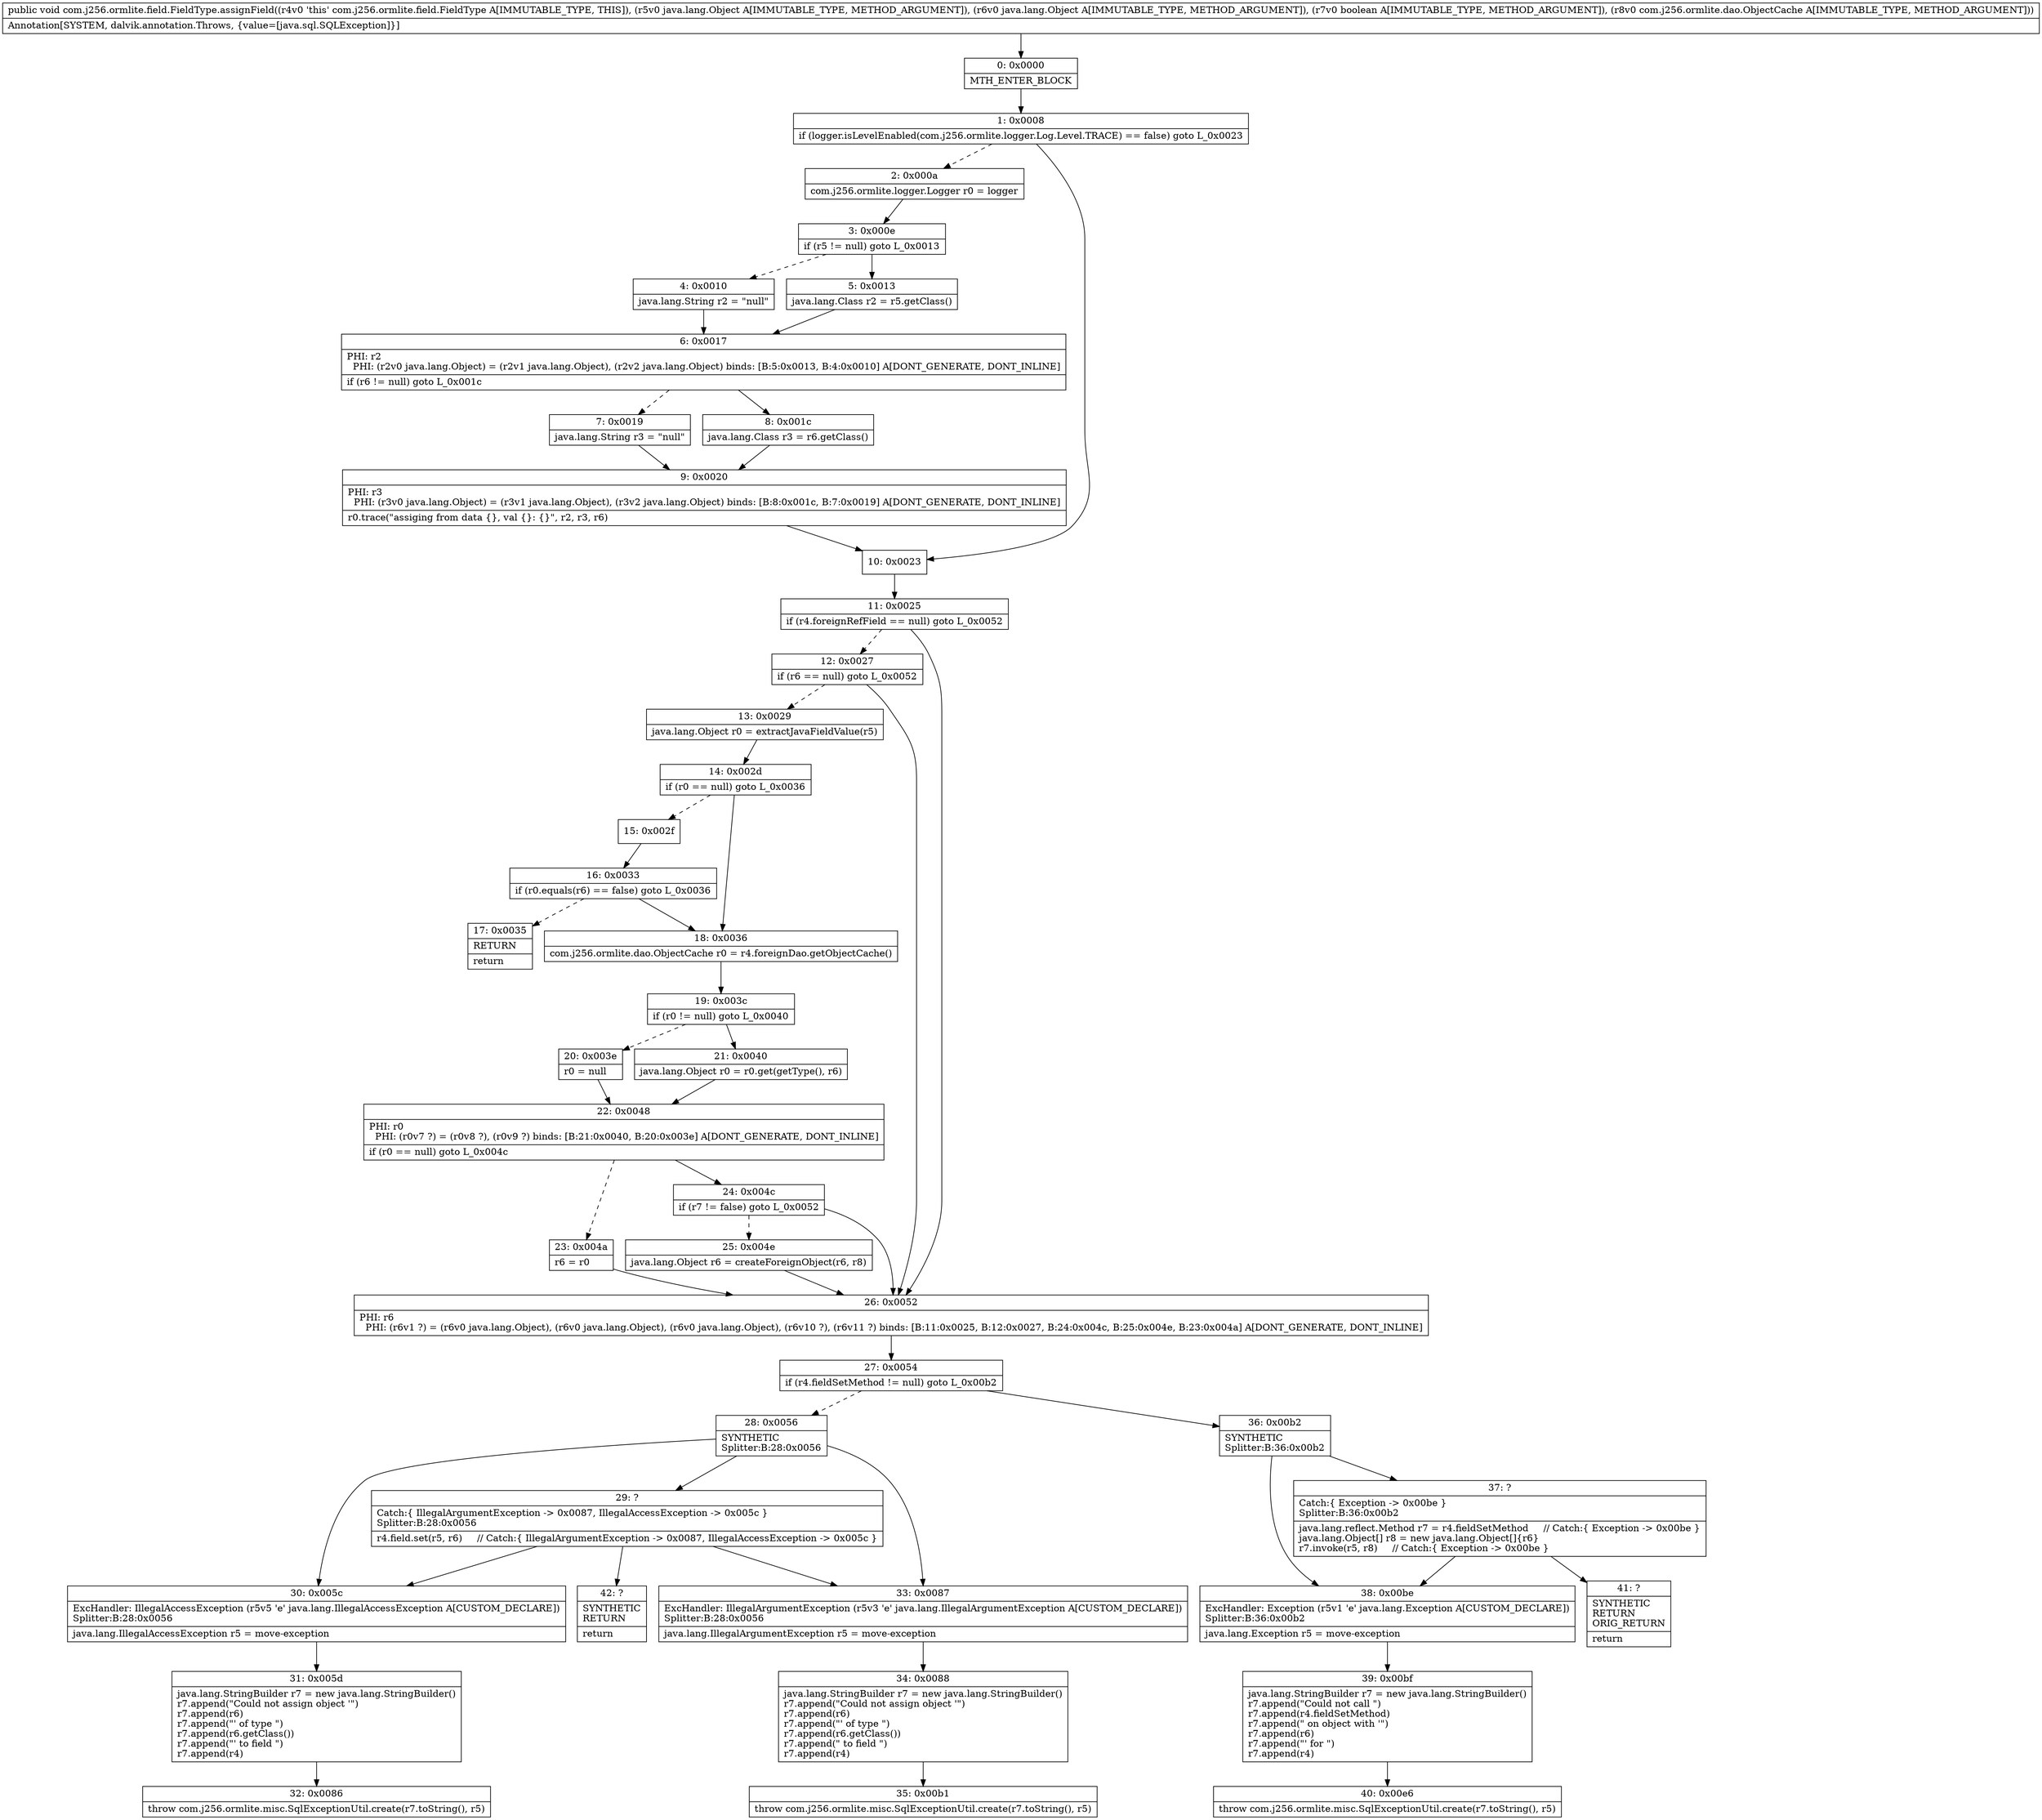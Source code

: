 digraph "CFG forcom.j256.ormlite.field.FieldType.assignField(Ljava\/lang\/Object;Ljava\/lang\/Object;ZLcom\/j256\/ormlite\/dao\/ObjectCache;)V" {
Node_0 [shape=record,label="{0\:\ 0x0000|MTH_ENTER_BLOCK\l}"];
Node_1 [shape=record,label="{1\:\ 0x0008|if (logger.isLevelEnabled(com.j256.ormlite.logger.Log.Level.TRACE) == false) goto L_0x0023\l}"];
Node_2 [shape=record,label="{2\:\ 0x000a|com.j256.ormlite.logger.Logger r0 = logger\l}"];
Node_3 [shape=record,label="{3\:\ 0x000e|if (r5 != null) goto L_0x0013\l}"];
Node_4 [shape=record,label="{4\:\ 0x0010|java.lang.String r2 = \"null\"\l}"];
Node_5 [shape=record,label="{5\:\ 0x0013|java.lang.Class r2 = r5.getClass()\l}"];
Node_6 [shape=record,label="{6\:\ 0x0017|PHI: r2 \l  PHI: (r2v0 java.lang.Object) = (r2v1 java.lang.Object), (r2v2 java.lang.Object) binds: [B:5:0x0013, B:4:0x0010] A[DONT_GENERATE, DONT_INLINE]\l|if (r6 != null) goto L_0x001c\l}"];
Node_7 [shape=record,label="{7\:\ 0x0019|java.lang.String r3 = \"null\"\l}"];
Node_8 [shape=record,label="{8\:\ 0x001c|java.lang.Class r3 = r6.getClass()\l}"];
Node_9 [shape=record,label="{9\:\ 0x0020|PHI: r3 \l  PHI: (r3v0 java.lang.Object) = (r3v1 java.lang.Object), (r3v2 java.lang.Object) binds: [B:8:0x001c, B:7:0x0019] A[DONT_GENERATE, DONT_INLINE]\l|r0.trace(\"assiging from data \{\}, val \{\}: \{\}\", r2, r3, r6)\l}"];
Node_10 [shape=record,label="{10\:\ 0x0023}"];
Node_11 [shape=record,label="{11\:\ 0x0025|if (r4.foreignRefField == null) goto L_0x0052\l}"];
Node_12 [shape=record,label="{12\:\ 0x0027|if (r6 == null) goto L_0x0052\l}"];
Node_13 [shape=record,label="{13\:\ 0x0029|java.lang.Object r0 = extractJavaFieldValue(r5)\l}"];
Node_14 [shape=record,label="{14\:\ 0x002d|if (r0 == null) goto L_0x0036\l}"];
Node_15 [shape=record,label="{15\:\ 0x002f}"];
Node_16 [shape=record,label="{16\:\ 0x0033|if (r0.equals(r6) == false) goto L_0x0036\l}"];
Node_17 [shape=record,label="{17\:\ 0x0035|RETURN\l|return\l}"];
Node_18 [shape=record,label="{18\:\ 0x0036|com.j256.ormlite.dao.ObjectCache r0 = r4.foreignDao.getObjectCache()\l}"];
Node_19 [shape=record,label="{19\:\ 0x003c|if (r0 != null) goto L_0x0040\l}"];
Node_20 [shape=record,label="{20\:\ 0x003e|r0 = null\l}"];
Node_21 [shape=record,label="{21\:\ 0x0040|java.lang.Object r0 = r0.get(getType(), r6)\l}"];
Node_22 [shape=record,label="{22\:\ 0x0048|PHI: r0 \l  PHI: (r0v7 ?) = (r0v8 ?), (r0v9 ?) binds: [B:21:0x0040, B:20:0x003e] A[DONT_GENERATE, DONT_INLINE]\l|if (r0 == null) goto L_0x004c\l}"];
Node_23 [shape=record,label="{23\:\ 0x004a|r6 = r0\l}"];
Node_24 [shape=record,label="{24\:\ 0x004c|if (r7 != false) goto L_0x0052\l}"];
Node_25 [shape=record,label="{25\:\ 0x004e|java.lang.Object r6 = createForeignObject(r6, r8)\l}"];
Node_26 [shape=record,label="{26\:\ 0x0052|PHI: r6 \l  PHI: (r6v1 ?) = (r6v0 java.lang.Object), (r6v0 java.lang.Object), (r6v0 java.lang.Object), (r6v10 ?), (r6v11 ?) binds: [B:11:0x0025, B:12:0x0027, B:24:0x004c, B:25:0x004e, B:23:0x004a] A[DONT_GENERATE, DONT_INLINE]\l}"];
Node_27 [shape=record,label="{27\:\ 0x0054|if (r4.fieldSetMethod != null) goto L_0x00b2\l}"];
Node_28 [shape=record,label="{28\:\ 0x0056|SYNTHETIC\lSplitter:B:28:0x0056\l}"];
Node_29 [shape=record,label="{29\:\ ?|Catch:\{ IllegalArgumentException \-\> 0x0087, IllegalAccessException \-\> 0x005c \}\lSplitter:B:28:0x0056\l|r4.field.set(r5, r6)     \/\/ Catch:\{ IllegalArgumentException \-\> 0x0087, IllegalAccessException \-\> 0x005c \}\l}"];
Node_30 [shape=record,label="{30\:\ 0x005c|ExcHandler: IllegalAccessException (r5v5 'e' java.lang.IllegalAccessException A[CUSTOM_DECLARE])\lSplitter:B:28:0x0056\l|java.lang.IllegalAccessException r5 = move\-exception\l}"];
Node_31 [shape=record,label="{31\:\ 0x005d|java.lang.StringBuilder r7 = new java.lang.StringBuilder()\lr7.append(\"Could not assign object '\")\lr7.append(r6)\lr7.append(\"' of type \")\lr7.append(r6.getClass())\lr7.append(\"' to field \")\lr7.append(r4)\l}"];
Node_32 [shape=record,label="{32\:\ 0x0086|throw com.j256.ormlite.misc.SqlExceptionUtil.create(r7.toString(), r5)\l}"];
Node_33 [shape=record,label="{33\:\ 0x0087|ExcHandler: IllegalArgumentException (r5v3 'e' java.lang.IllegalArgumentException A[CUSTOM_DECLARE])\lSplitter:B:28:0x0056\l|java.lang.IllegalArgumentException r5 = move\-exception\l}"];
Node_34 [shape=record,label="{34\:\ 0x0088|java.lang.StringBuilder r7 = new java.lang.StringBuilder()\lr7.append(\"Could not assign object '\")\lr7.append(r6)\lr7.append(\"' of type \")\lr7.append(r6.getClass())\lr7.append(\" to field \")\lr7.append(r4)\l}"];
Node_35 [shape=record,label="{35\:\ 0x00b1|throw com.j256.ormlite.misc.SqlExceptionUtil.create(r7.toString(), r5)\l}"];
Node_36 [shape=record,label="{36\:\ 0x00b2|SYNTHETIC\lSplitter:B:36:0x00b2\l}"];
Node_37 [shape=record,label="{37\:\ ?|Catch:\{ Exception \-\> 0x00be \}\lSplitter:B:36:0x00b2\l|java.lang.reflect.Method r7 = r4.fieldSetMethod     \/\/ Catch:\{ Exception \-\> 0x00be \}\ljava.lang.Object[] r8 = new java.lang.Object[]\{r6\}\lr7.invoke(r5, r8)     \/\/ Catch:\{ Exception \-\> 0x00be \}\l}"];
Node_38 [shape=record,label="{38\:\ 0x00be|ExcHandler: Exception (r5v1 'e' java.lang.Exception A[CUSTOM_DECLARE])\lSplitter:B:36:0x00b2\l|java.lang.Exception r5 = move\-exception\l}"];
Node_39 [shape=record,label="{39\:\ 0x00bf|java.lang.StringBuilder r7 = new java.lang.StringBuilder()\lr7.append(\"Could not call \")\lr7.append(r4.fieldSetMethod)\lr7.append(\" on object with '\")\lr7.append(r6)\lr7.append(\"' for \")\lr7.append(r4)\l}"];
Node_40 [shape=record,label="{40\:\ 0x00e6|throw com.j256.ormlite.misc.SqlExceptionUtil.create(r7.toString(), r5)\l}"];
Node_41 [shape=record,label="{41\:\ ?|SYNTHETIC\lRETURN\lORIG_RETURN\l|return\l}"];
Node_42 [shape=record,label="{42\:\ ?|SYNTHETIC\lRETURN\l|return\l}"];
MethodNode[shape=record,label="{public void com.j256.ormlite.field.FieldType.assignField((r4v0 'this' com.j256.ormlite.field.FieldType A[IMMUTABLE_TYPE, THIS]), (r5v0 java.lang.Object A[IMMUTABLE_TYPE, METHOD_ARGUMENT]), (r6v0 java.lang.Object A[IMMUTABLE_TYPE, METHOD_ARGUMENT]), (r7v0 boolean A[IMMUTABLE_TYPE, METHOD_ARGUMENT]), (r8v0 com.j256.ormlite.dao.ObjectCache A[IMMUTABLE_TYPE, METHOD_ARGUMENT]))  | Annotation[SYSTEM, dalvik.annotation.Throws, \{value=[java.sql.SQLException]\}]\l}"];
MethodNode -> Node_0;
Node_0 -> Node_1;
Node_1 -> Node_2[style=dashed];
Node_1 -> Node_10;
Node_2 -> Node_3;
Node_3 -> Node_4[style=dashed];
Node_3 -> Node_5;
Node_4 -> Node_6;
Node_5 -> Node_6;
Node_6 -> Node_7[style=dashed];
Node_6 -> Node_8;
Node_7 -> Node_9;
Node_8 -> Node_9;
Node_9 -> Node_10;
Node_10 -> Node_11;
Node_11 -> Node_12[style=dashed];
Node_11 -> Node_26;
Node_12 -> Node_13[style=dashed];
Node_12 -> Node_26;
Node_13 -> Node_14;
Node_14 -> Node_15[style=dashed];
Node_14 -> Node_18;
Node_15 -> Node_16;
Node_16 -> Node_17[style=dashed];
Node_16 -> Node_18;
Node_18 -> Node_19;
Node_19 -> Node_20[style=dashed];
Node_19 -> Node_21;
Node_20 -> Node_22;
Node_21 -> Node_22;
Node_22 -> Node_23[style=dashed];
Node_22 -> Node_24;
Node_23 -> Node_26;
Node_24 -> Node_25[style=dashed];
Node_24 -> Node_26;
Node_25 -> Node_26;
Node_26 -> Node_27;
Node_27 -> Node_28[style=dashed];
Node_27 -> Node_36;
Node_28 -> Node_29;
Node_28 -> Node_33;
Node_28 -> Node_30;
Node_29 -> Node_33;
Node_29 -> Node_30;
Node_29 -> Node_42;
Node_30 -> Node_31;
Node_31 -> Node_32;
Node_33 -> Node_34;
Node_34 -> Node_35;
Node_36 -> Node_37;
Node_36 -> Node_38;
Node_37 -> Node_38;
Node_37 -> Node_41;
Node_38 -> Node_39;
Node_39 -> Node_40;
}

